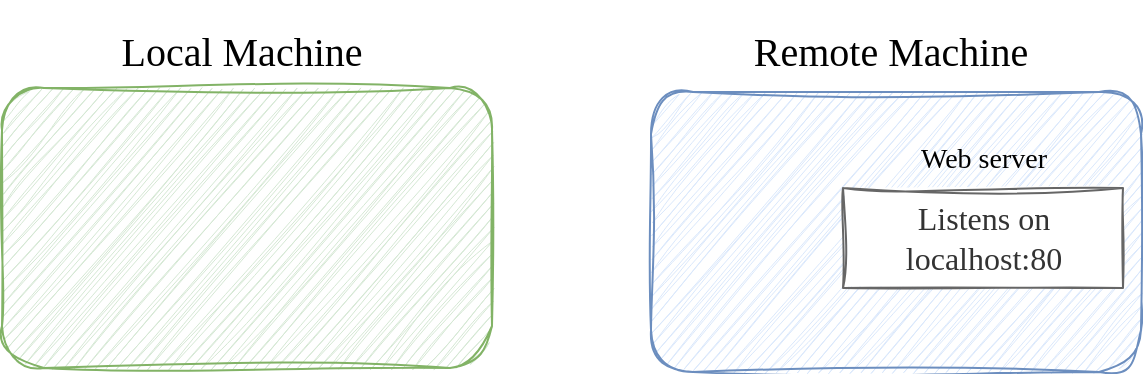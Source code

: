 <mxfile version="21.6.6" type="device" pages="7">
  <diagram name="ssh1" id="pY_CToO-SR6JPwyZ1sPb">
    <mxGraphModel dx="1434" dy="765" grid="1" gridSize="2" guides="1" tooltips="1" connect="1" arrows="1" fold="1" page="1" pageScale="1" pageWidth="827" pageHeight="1169" math="0" shadow="0">
      <root>
        <mxCell id="0" />
        <mxCell id="1" parent="0" />
        <mxCell id="asClexOO1nZffpAChRFA-56" value="" style="rounded=1;whiteSpace=wrap;html=1;sketch=1;curveFitting=1;jiggle=2;fillColor=#d5e8d4;strokeColor=#82b366;" parent="1" vertex="1">
          <mxGeometry x="130" y="66" width="245" height="140" as="geometry" />
        </mxCell>
        <mxCell id="asClexOO1nZffpAChRFA-91" value="&lt;font style=&quot;font-size: 20px;&quot;&gt;Local Machine&lt;br&gt;&lt;/font&gt;" style="text;html=1;strokeColor=none;fillColor=none;align=center;verticalAlign=middle;whiteSpace=wrap;rounded=0;sketch=1;curveFitting=1;jiggle=2;fontFamily=Comic Sans MS;" parent="1" vertex="1">
          <mxGeometry x="174.88" y="22" width="150.25" height="50" as="geometry" />
        </mxCell>
        <mxCell id="asClexOO1nZffpAChRFA-92" value="&lt;font style=&quot;font-size: 20px;&quot;&gt;Remote Machine&lt;br&gt;&lt;/font&gt;" style="text;html=1;strokeColor=none;fillColor=none;align=center;verticalAlign=middle;whiteSpace=wrap;rounded=0;sketch=1;curveFitting=1;jiggle=2;fontFamily=Comic Sans MS;" parent="1" vertex="1">
          <mxGeometry x="487" y="22" width="175" height="50" as="geometry" />
        </mxCell>
        <mxCell id="_K-SE17-j-JovLYEXsuh-4" value="" style="rounded=1;whiteSpace=wrap;html=1;sketch=1;curveFitting=1;jiggle=2;fillColor=#dae8fc;strokeColor=#6C8EBF;" parent="1" vertex="1">
          <mxGeometry x="454.5" y="68" width="245" height="140" as="geometry" />
        </mxCell>
        <mxCell id="_K-SE17-j-JovLYEXsuh-6" value="&lt;font style=&quot;font-size: 16px;&quot;&gt;Listens on localhost:80&lt;br style=&quot;font-size: 16px;&quot;&gt;&lt;/font&gt;" style="text;html=1;strokeColor=#666666;fillColor=#FFFFFF;align=center;verticalAlign=middle;whiteSpace=wrap;rounded=0;sketch=1;curveFitting=1;jiggle=2;fontFamily=Comic Sans MS;fontSize=16;fontColor=#333333;fillStyle=solid;" parent="1" vertex="1">
          <mxGeometry x="550.5" y="116" width="140" height="50" as="geometry" />
        </mxCell>
        <mxCell id="_K-SE17-j-JovLYEXsuh-7" value="Web server" style="text;html=1;strokeColor=none;fillColor=none;align=center;verticalAlign=middle;whiteSpace=wrap;rounded=0;fontSize=14;fontFamily=Comic Sans MS;" parent="1" vertex="1">
          <mxGeometry x="570.5" y="87" width="100" height="30" as="geometry" />
        </mxCell>
      </root>
    </mxGraphModel>
  </diagram>
  <diagram id="LUzupeLKaqAjC27YGlck" name="ssh2">
    <mxGraphModel dx="1434" dy="765" grid="1" gridSize="10" guides="1" tooltips="1" connect="1" arrows="1" fold="1" page="1" pageScale="1" pageWidth="827" pageHeight="1169" math="0" shadow="0">
      <root>
        <mxCell id="0" />
        <mxCell id="1" parent="0" />
        <mxCell id="Po5oZtEUibc6Wlbt7gT0-2" value="" style="rounded=1;whiteSpace=wrap;html=1;sketch=1;curveFitting=1;jiggle=2;fillColor=#d5e8d4;strokeColor=#82B366;" parent="1" vertex="1">
          <mxGeometry x="131" y="454" width="245" height="140" as="geometry" />
        </mxCell>
        <mxCell id="Po5oZtEUibc6Wlbt7gT0-3" value="" style="rounded=1;whiteSpace=wrap;html=1;sketch=1;curveFitting=1;jiggle=2;fillColor=#dae8fc;strokeColor=#6C8EBF;" parent="1" vertex="1">
          <mxGeometry x="453" y="454" width="245" height="140" as="geometry" />
        </mxCell>
        <mxCell id="Po5oZtEUibc6Wlbt7gT0-4" value="SSH&lt;br&gt;server" style="text;html=1;strokeColor=none;fillColor=none;align=center;verticalAlign=middle;whiteSpace=wrap;rounded=0;fontSize=14;fontFamily=Comic Sans MS;" parent="1" vertex="1">
          <mxGeometry x="464" y="511" width="100" height="30" as="geometry" />
        </mxCell>
        <mxCell id="Po5oZtEUibc6Wlbt7gT0-5" value="SSH&lt;br&gt;Tunnel" style="text;html=1;strokeColor=none;fillColor=none;align=center;verticalAlign=middle;whiteSpace=wrap;rounded=0;fontSize=16;fontFamily=Comic Sans MS;" parent="1" vertex="1">
          <mxGeometry x="366" y="471" width="100" height="30" as="geometry" />
        </mxCell>
        <mxCell id="Po5oZtEUibc6Wlbt7gT0-6" value="&lt;font style=&quot;font-size: 16px;&quot;&gt;Listens on localhost:8080&lt;br style=&quot;font-size: 16px;&quot;&gt;&lt;/font&gt;" style="text;html=1;align=center;verticalAlign=middle;whiteSpace=wrap;rounded=0;sketch=1;curveFitting=1;jiggle=2;fontFamily=Comic Sans MS;fontSize=16;fontStyle=1;fillColor=#FFFFFF;fontColor=#333333;strokeColor=#666666;fillStyle=solid;" parent="1" vertex="1">
          <mxGeometry x="142" y="501" width="140" height="50" as="geometry" />
        </mxCell>
        <mxCell id="Po5oZtEUibc6Wlbt7gT0-7" value="&lt;font style=&quot;font-size: 16px;&quot;&gt;Listens on localhost:80&lt;br style=&quot;font-size: 16px;&quot;&gt;&lt;/font&gt;" style="text;html=1;strokeColor=#666666;fillColor=#FFFFFF;align=center;verticalAlign=middle;whiteSpace=wrap;rounded=0;sketch=1;curveFitting=1;jiggle=2;fontFamily=Comic Sans MS;fontSize=16;fontColor=#333333;fillStyle=solid;" parent="1" vertex="1">
          <mxGeometry x="549" y="502" width="140" height="50" as="geometry" />
        </mxCell>
        <mxCell id="Po5oZtEUibc6Wlbt7gT0-8" value="Web server" style="text;html=1;strokeColor=none;fillColor=none;align=center;verticalAlign=middle;whiteSpace=wrap;rounded=0;fontSize=14;fontFamily=Comic Sans MS;" parent="1" vertex="1">
          <mxGeometry x="569" y="473" width="100" height="30" as="geometry" />
        </mxCell>
        <mxCell id="Po5oZtEUibc6Wlbt7gT0-9" value="SSH&lt;br&gt;client" style="text;html=1;strokeColor=none;fillColor=none;align=center;verticalAlign=middle;whiteSpace=wrap;rounded=0;fontSize=14;fontFamily=Comic Sans MS;horizontal=1;" parent="1" vertex="1">
          <mxGeometry x="272" y="511" width="100" height="30" as="geometry" />
        </mxCell>
        <mxCell id="Po5oZtEUibc6Wlbt7gT0-10" value="" style="shape=cylinder3;whiteSpace=wrap;html=1;boundedLbl=1;backgroundOutline=1;size=15;direction=south;sketch=1;curveFitting=1;jiggle=2;" parent="1" vertex="1">
          <mxGeometry x="352" y="507" width="120" height="40" as="geometry" />
        </mxCell>
        <mxCell id="Po5oZtEUibc6Wlbt7gT0-13" value="" style="endArrow=classic;html=1;rounded=0;entryX=0;entryY=0.5;entryDx=0;entryDy=0;fillColor=#ffcccc;strokeWidth=2;sketch=1;curveFitting=1;jiggle=2;strokeColor=#36393d;" parent="1" target="Po5oZtEUibc6Wlbt7gT0-7" edge="1">
          <mxGeometry width="50" height="50" relative="1" as="geometry">
            <mxPoint x="282" y="526" as="sourcePoint" />
            <mxPoint x="492" y="602" as="targetPoint" />
          </mxGeometry>
        </mxCell>
        <mxCell id="Po5oZtEUibc6Wlbt7gT0-18" value="&lt;font style=&quot;font-size: 20px;&quot;&gt;Local Machine&lt;br&gt;&lt;/font&gt;" style="text;html=1;strokeColor=none;fillColor=none;align=center;verticalAlign=middle;whiteSpace=wrap;rounded=0;sketch=1;curveFitting=1;jiggle=2;fontFamily=Comic Sans MS;" parent="1" vertex="1">
          <mxGeometry x="174.88" y="404" width="150.25" height="50" as="geometry" />
        </mxCell>
        <mxCell id="Po5oZtEUibc6Wlbt7gT0-19" value="&lt;font style=&quot;font-size: 20px;&quot;&gt;Remote Machine&lt;br&gt;&lt;/font&gt;" style="text;html=1;strokeColor=none;fillColor=none;align=center;verticalAlign=middle;whiteSpace=wrap;rounded=0;sketch=1;curveFitting=1;jiggle=2;fontFamily=Comic Sans MS;" parent="1" vertex="1">
          <mxGeometry x="487" y="404" width="175" height="50" as="geometry" />
        </mxCell>
      </root>
    </mxGraphModel>
  </diagram>
  <diagram name="ssh3" id="ljY_VJSrBDDQsgIdEzvt">
    <mxGraphModel dx="1434" dy="765" grid="1" gridSize="10" guides="1" tooltips="1" connect="1" arrows="1" fold="1" page="1" pageScale="1" pageWidth="827" pageHeight="1169" math="0" shadow="0">
      <root>
        <mxCell id="ABR9tYsMhkLeZAX0j_8G-0" />
        <mxCell id="ABR9tYsMhkLeZAX0j_8G-1" parent="ABR9tYsMhkLeZAX0j_8G-0" />
        <mxCell id="2NX9Ek6P2dl9MizbJ3bU-4" value="" style="edgeStyle=orthogonalEdgeStyle;rounded=0;orthogonalLoop=1;jettySize=auto;html=1;" parent="ABR9tYsMhkLeZAX0j_8G-1" source="ABR9tYsMhkLeZAX0j_8G-2" target="ABR9tYsMhkLeZAX0j_8G-4" edge="1">
          <mxGeometry relative="1" as="geometry" />
        </mxCell>
        <mxCell id="ABR9tYsMhkLeZAX0j_8G-2" value="" style="rounded=1;whiteSpace=wrap;html=1;sketch=1;curveFitting=1;jiggle=2;fillColor=#d5e8d4;strokeColor=#82B366;" parent="ABR9tYsMhkLeZAX0j_8G-1" vertex="1">
          <mxGeometry x="131" y="454" width="245" height="140" as="geometry" />
        </mxCell>
        <mxCell id="ABR9tYsMhkLeZAX0j_8G-3" value="" style="rounded=1;whiteSpace=wrap;html=1;sketch=1;curveFitting=1;jiggle=2;fillColor=#dae8fc;strokeColor=#6C8EBF;" parent="ABR9tYsMhkLeZAX0j_8G-1" vertex="1">
          <mxGeometry x="453" y="454" width="245" height="140" as="geometry" />
        </mxCell>
        <mxCell id="ABR9tYsMhkLeZAX0j_8G-4" value="SSH&lt;br&gt;server" style="text;html=1;strokeColor=none;fillColor=none;align=center;verticalAlign=middle;whiteSpace=wrap;rounded=0;fontSize=14;fontFamily=Comic Sans MS;" parent="ABR9tYsMhkLeZAX0j_8G-1" vertex="1">
          <mxGeometry x="464" y="511" width="100" height="30" as="geometry" />
        </mxCell>
        <mxCell id="ABR9tYsMhkLeZAX0j_8G-5" value="SSH&lt;br&gt;Tunnel" style="text;html=1;strokeColor=none;fillColor=none;align=center;verticalAlign=middle;whiteSpace=wrap;rounded=0;fontSize=16;fontFamily=Comic Sans MS;" parent="ABR9tYsMhkLeZAX0j_8G-1" vertex="1">
          <mxGeometry x="366" y="471" width="100" height="30" as="geometry" />
        </mxCell>
        <mxCell id="ABR9tYsMhkLeZAX0j_8G-6" value="&lt;font style=&quot;font-size: 16px;&quot;&gt;Listens on 192.168.11.2:8080&lt;br style=&quot;font-size: 16px;&quot;&gt;&lt;/font&gt;" style="text;html=1;align=center;verticalAlign=middle;whiteSpace=wrap;rounded=0;sketch=1;curveFitting=1;jiggle=2;fontFamily=Comic Sans MS;fontSize=16;fontStyle=1;fillColor=#FFFFFF;fontColor=#333333;strokeColor=#666666;fillStyle=solid;" parent="ABR9tYsMhkLeZAX0j_8G-1" vertex="1">
          <mxGeometry x="142" y="501" width="158" height="50" as="geometry" />
        </mxCell>
        <mxCell id="ABR9tYsMhkLeZAX0j_8G-7" value="&lt;font style=&quot;font-size: 16px;&quot;&gt;Listens on localhost:80&lt;br style=&quot;font-size: 16px;&quot;&gt;&lt;/font&gt;" style="text;html=1;strokeColor=#666666;fillColor=#FFFFFF;align=center;verticalAlign=middle;whiteSpace=wrap;rounded=0;sketch=1;curveFitting=1;jiggle=2;fontFamily=Comic Sans MS;fontSize=16;fontColor=#333333;fillStyle=solid;" parent="ABR9tYsMhkLeZAX0j_8G-1" vertex="1">
          <mxGeometry x="549" y="502" width="140" height="50" as="geometry" />
        </mxCell>
        <mxCell id="ABR9tYsMhkLeZAX0j_8G-8" value="Web server" style="text;html=1;strokeColor=none;fillColor=none;align=center;verticalAlign=middle;whiteSpace=wrap;rounded=0;fontSize=14;fontFamily=Comic Sans MS;" parent="ABR9tYsMhkLeZAX0j_8G-1" vertex="1">
          <mxGeometry x="569" y="473" width="100" height="30" as="geometry" />
        </mxCell>
        <mxCell id="ABR9tYsMhkLeZAX0j_8G-9" value="SSH&lt;br&gt;client" style="text;html=1;strokeColor=none;fillColor=none;align=center;verticalAlign=middle;whiteSpace=wrap;rounded=0;fontSize=14;fontFamily=Comic Sans MS;horizontal=1;" parent="ABR9tYsMhkLeZAX0j_8G-1" vertex="1">
          <mxGeometry x="272" y="511" width="100" height="30" as="geometry" />
        </mxCell>
        <mxCell id="ABR9tYsMhkLeZAX0j_8G-10" value="" style="shape=cylinder3;whiteSpace=wrap;html=1;boundedLbl=1;backgroundOutline=1;size=15;direction=south;sketch=1;curveFitting=1;jiggle=2;" parent="ABR9tYsMhkLeZAX0j_8G-1" vertex="1">
          <mxGeometry x="352" y="507" width="120" height="40" as="geometry" />
        </mxCell>
        <mxCell id="ABR9tYsMhkLeZAX0j_8G-11" value="" style="endArrow=classic;html=1;rounded=0;entryX=0;entryY=0.5;entryDx=0;entryDy=0;fillColor=#ffcccc;strokeWidth=2;sketch=1;curveFitting=1;jiggle=2;strokeColor=#36393d;" parent="ABR9tYsMhkLeZAX0j_8G-1" target="ABR9tYsMhkLeZAX0j_8G-7" edge="1">
          <mxGeometry width="50" height="50" relative="1" as="geometry">
            <mxPoint x="300" y="527" as="sourcePoint" />
            <mxPoint x="492" y="602" as="targetPoint" />
          </mxGeometry>
        </mxCell>
        <mxCell id="ABR9tYsMhkLeZAX0j_8G-12" value="&lt;font style=&quot;font-size: 20px;&quot;&gt;Local Machine&lt;br&gt;&lt;/font&gt;" style="text;html=1;strokeColor=none;fillColor=none;align=center;verticalAlign=middle;whiteSpace=wrap;rounded=0;sketch=1;curveFitting=1;jiggle=2;fontFamily=Comic Sans MS;" parent="ABR9tYsMhkLeZAX0j_8G-1" vertex="1">
          <mxGeometry x="174.88" y="404" width="150.25" height="50" as="geometry" />
        </mxCell>
        <mxCell id="ABR9tYsMhkLeZAX0j_8G-13" value="&lt;font style=&quot;font-size: 20px;&quot;&gt;Remote Machine&lt;br&gt;&lt;/font&gt;" style="text;html=1;strokeColor=none;fillColor=none;align=center;verticalAlign=middle;whiteSpace=wrap;rounded=0;sketch=1;curveFitting=1;jiggle=2;fontFamily=Comic Sans MS;" parent="ABR9tYsMhkLeZAX0j_8G-1" vertex="1">
          <mxGeometry x="487" y="404" width="175" height="50" as="geometry" />
        </mxCell>
        <mxCell id="2NX9Ek6P2dl9MizbJ3bU-7" value="" style="edgeStyle=orthogonalEdgeStyle;rounded=0;orthogonalLoop=1;jettySize=auto;html=1;horizontal=1;endArrow=none;endFill=0;sketch=1;curveFitting=1;jiggle=2;" parent="ABR9tYsMhkLeZAX0j_8G-1" source="2NX9Ek6P2dl9MizbJ3bU-0" target="ABR9tYsMhkLeZAX0j_8G-6" edge="1">
          <mxGeometry relative="1" as="geometry" />
        </mxCell>
        <mxCell id="2NX9Ek6P2dl9MizbJ3bU-0" value="eth0" style="rounded=0;whiteSpace=wrap;html=1;fontSize=14;sketch=1;curveFitting=1;jiggle=2;fontFamily=Comic Sans MS;" parent="ABR9tYsMhkLeZAX0j_8G-1" vertex="1">
          <mxGeometry x="201" y="580" width="40" height="20" as="geometry" />
        </mxCell>
        <mxCell id="2NX9Ek6P2dl9MizbJ3bU-3" value="192.168.11.2" style="text;html=1;strokeColor=none;fillColor=none;align=center;verticalAlign=middle;whiteSpace=wrap;rounded=0;fontSize=14;fontFamily=Comic Sans MS;" parent="ABR9tYsMhkLeZAX0j_8G-1" vertex="1">
          <mxGeometry x="166" y="608" width="110" height="30" as="geometry" />
        </mxCell>
      </root>
    </mxGraphModel>
  </diagram>
  <diagram name="ssh4" id="hZtbu-YDimoZujYCBcax">
    <mxGraphModel dx="1434" dy="765" grid="1" gridSize="10" guides="1" tooltips="1" connect="1" arrows="1" fold="1" page="1" pageScale="1" pageWidth="827" pageHeight="1169" math="0" shadow="0">
      <root>
        <mxCell id="J9wEFAVghuNR-IkGffK6-0" />
        <mxCell id="J9wEFAVghuNR-IkGffK6-1" parent="J9wEFAVghuNR-IkGffK6-0" />
        <mxCell id="AE_6jFESLDtfl53XbF7b-0" value="" style="rounded=1;whiteSpace=wrap;html=1;sketch=1;curveFitting=1;jiggle=2;fillColor=#d5e8d4;strokeColor=#82b366;" vertex="1" parent="J9wEFAVghuNR-IkGffK6-1">
          <mxGeometry x="130" y="66" width="245" height="140" as="geometry" />
        </mxCell>
        <mxCell id="AE_6jFESLDtfl53XbF7b-1" value="&lt;font style=&quot;font-size: 20px;&quot;&gt;Local Machine&lt;br&gt;&lt;/font&gt;" style="text;html=1;strokeColor=none;fillColor=none;align=center;verticalAlign=middle;whiteSpace=wrap;rounded=0;sketch=1;curveFitting=1;jiggle=2;fontFamily=Comic Sans MS;" vertex="1" parent="J9wEFAVghuNR-IkGffK6-1">
          <mxGeometry x="174.88" y="22" width="150.25" height="50" as="geometry" />
        </mxCell>
        <mxCell id="AE_6jFESLDtfl53XbF7b-2" value="&lt;font style=&quot;font-size: 20px;&quot;&gt;Remote Machine&lt;br&gt;&lt;/font&gt;" style="text;html=1;strokeColor=none;fillColor=none;align=center;verticalAlign=middle;whiteSpace=wrap;rounded=0;sketch=1;curveFitting=1;jiggle=2;fontFamily=Comic Sans MS;" vertex="1" parent="J9wEFAVghuNR-IkGffK6-1">
          <mxGeometry x="487" y="22" width="175" height="50" as="geometry" />
        </mxCell>
        <mxCell id="AE_6jFESLDtfl53XbF7b-3" value="" style="rounded=1;whiteSpace=wrap;html=1;sketch=1;curveFitting=1;jiggle=2;fillColor=#dae8fc;strokeColor=#6C8EBF;" vertex="1" parent="J9wEFAVghuNR-IkGffK6-1">
          <mxGeometry x="454.5" y="68" width="245" height="140" as="geometry" />
        </mxCell>
        <mxCell id="AE_6jFESLDtfl53XbF7b-4" value="&lt;font style=&quot;font-size: 16px;&quot;&gt;Listens on localhost:80&lt;br style=&quot;font-size: 16px;&quot;&gt;&lt;/font&gt;" style="text;html=1;strokeColor=#666666;fillColor=#FFFFFF;align=center;verticalAlign=middle;whiteSpace=wrap;rounded=0;sketch=1;curveFitting=1;jiggle=2;fontFamily=Comic Sans MS;fontSize=16;fontColor=#333333;fillStyle=solid;" vertex="1" parent="J9wEFAVghuNR-IkGffK6-1">
          <mxGeometry x="142" y="116" width="140" height="50" as="geometry" />
        </mxCell>
        <mxCell id="AE_6jFESLDtfl53XbF7b-5" value="Web server" style="text;html=1;strokeColor=none;fillColor=none;align=center;verticalAlign=middle;whiteSpace=wrap;rounded=0;fontSize=14;fontFamily=Comic Sans MS;" vertex="1" parent="J9wEFAVghuNR-IkGffK6-1">
          <mxGeometry x="162" y="87" width="100" height="30" as="geometry" />
        </mxCell>
      </root>
    </mxGraphModel>
  </diagram>
  <diagram name="ssh5" id="g9WYndDW59kHe07SFUjj">
    <mxGraphModel dx="1434" dy="765" grid="1" gridSize="10" guides="1" tooltips="1" connect="1" arrows="1" fold="1" page="1" pageScale="1" pageWidth="827" pageHeight="1169" math="0" shadow="0">
      <root>
        <mxCell id="ItAtWLKatK7zw1xYRVSm-0" />
        <mxCell id="ItAtWLKatK7zw1xYRVSm-1" parent="ItAtWLKatK7zw1xYRVSm-0" />
        <mxCell id="ItAtWLKatK7zw1xYRVSm-8" value="" style="rounded=1;whiteSpace=wrap;html=1;sketch=1;curveFitting=1;jiggle=2;fillColor=#d5e8d4;strokeColor=#82B366;" vertex="1" parent="ItAtWLKatK7zw1xYRVSm-1">
          <mxGeometry x="131" y="454" width="245" height="140" as="geometry" />
        </mxCell>
        <mxCell id="ItAtWLKatK7zw1xYRVSm-9" value="" style="rounded=1;whiteSpace=wrap;html=1;sketch=1;curveFitting=1;jiggle=2;fillColor=#dae8fc;strokeColor=#6C8EBF;" vertex="1" parent="ItAtWLKatK7zw1xYRVSm-1">
          <mxGeometry x="453" y="454" width="245" height="140" as="geometry" />
        </mxCell>
        <mxCell id="ItAtWLKatK7zw1xYRVSm-10" value="SSH&lt;br&gt;server" style="text;html=1;strokeColor=none;fillColor=none;align=center;verticalAlign=middle;whiteSpace=wrap;rounded=0;fontSize=14;fontFamily=Comic Sans MS;" vertex="1" parent="ItAtWLKatK7zw1xYRVSm-1">
          <mxGeometry x="464" y="511" width="100" height="30" as="geometry" />
        </mxCell>
        <mxCell id="ItAtWLKatK7zw1xYRVSm-11" value="SSH&lt;br&gt;Tunnel" style="text;html=1;strokeColor=none;fillColor=none;align=center;verticalAlign=middle;whiteSpace=wrap;rounded=0;fontSize=16;fontFamily=Comic Sans MS;" vertex="1" parent="ItAtWLKatK7zw1xYRVSm-1">
          <mxGeometry x="366" y="471" width="100" height="30" as="geometry" />
        </mxCell>
        <mxCell id="ItAtWLKatK7zw1xYRVSm-12" value="&lt;font style=&quot;font-size: 16px;&quot;&gt;Listens on localhost:80&lt;br style=&quot;font-size: 16px;&quot;&gt;&lt;/font&gt;" style="text;html=1;align=center;verticalAlign=middle;whiteSpace=wrap;rounded=0;sketch=1;curveFitting=1;jiggle=2;fontFamily=Comic Sans MS;fontSize=16;fontStyle=0;fillColor=#FFFFFF;fontColor=#333333;strokeColor=#666666;fillStyle=solid;" vertex="1" parent="ItAtWLKatK7zw1xYRVSm-1">
          <mxGeometry x="142" y="501" width="140" height="50" as="geometry" />
        </mxCell>
        <mxCell id="ItAtWLKatK7zw1xYRVSm-13" value="&lt;font style=&quot;font-size: 16px;&quot;&gt;Listens on localhost:8080&lt;br style=&quot;font-size: 16px;&quot;&gt;&lt;/font&gt;" style="text;html=1;strokeColor=#666666;fillColor=#FFFFFF;align=center;verticalAlign=middle;whiteSpace=wrap;rounded=0;sketch=1;curveFitting=1;jiggle=2;fontFamily=Comic Sans MS;fontSize=16;fontColor=#333333;fillStyle=solid;fontStyle=1" vertex="1" parent="ItAtWLKatK7zw1xYRVSm-1">
          <mxGeometry x="549" y="502" width="140" height="50" as="geometry" />
        </mxCell>
        <mxCell id="ItAtWLKatK7zw1xYRVSm-14" value="SSH&lt;br&gt;client" style="text;html=1;strokeColor=none;fillColor=none;align=center;verticalAlign=middle;whiteSpace=wrap;rounded=0;fontSize=14;fontFamily=Comic Sans MS;horizontal=1;" vertex="1" parent="ItAtWLKatK7zw1xYRVSm-1">
          <mxGeometry x="272" y="511" width="100" height="30" as="geometry" />
        </mxCell>
        <mxCell id="ItAtWLKatK7zw1xYRVSm-15" value="" style="shape=cylinder3;whiteSpace=wrap;html=1;boundedLbl=1;backgroundOutline=1;size=15;direction=south;sketch=1;curveFitting=1;jiggle=2;" vertex="1" parent="ItAtWLKatK7zw1xYRVSm-1">
          <mxGeometry x="352" y="507" width="120" height="40" as="geometry" />
        </mxCell>
        <mxCell id="ItAtWLKatK7zw1xYRVSm-16" value="" style="endArrow=none;html=1;rounded=0;entryX=0;entryY=0.5;entryDx=0;entryDy=0;fillColor=#ffcccc;strokeWidth=2;sketch=1;curveFitting=1;jiggle=2;strokeColor=#36393d;endFill=0;startArrow=classic;startFill=1;" edge="1" parent="ItAtWLKatK7zw1xYRVSm-1" target="ItAtWLKatK7zw1xYRVSm-13">
          <mxGeometry width="50" height="50" relative="1" as="geometry">
            <mxPoint x="282" y="526" as="sourcePoint" />
            <mxPoint x="492" y="602" as="targetPoint" />
          </mxGeometry>
        </mxCell>
        <mxCell id="ItAtWLKatK7zw1xYRVSm-17" value="&lt;font style=&quot;font-size: 20px;&quot;&gt;Local Machine&lt;br&gt;&lt;/font&gt;" style="text;html=1;strokeColor=none;fillColor=none;align=center;verticalAlign=middle;whiteSpace=wrap;rounded=0;sketch=1;curveFitting=1;jiggle=2;fontFamily=Comic Sans MS;" vertex="1" parent="ItAtWLKatK7zw1xYRVSm-1">
          <mxGeometry x="174.88" y="404" width="150.25" height="50" as="geometry" />
        </mxCell>
        <mxCell id="ItAtWLKatK7zw1xYRVSm-18" value="&lt;font style=&quot;font-size: 20px;&quot;&gt;Remote Machine&lt;br&gt;&lt;/font&gt;" style="text;html=1;strokeColor=none;fillColor=none;align=center;verticalAlign=middle;whiteSpace=wrap;rounded=0;sketch=1;curveFitting=1;jiggle=2;fontFamily=Comic Sans MS;" vertex="1" parent="ItAtWLKatK7zw1xYRVSm-1">
          <mxGeometry x="487" y="404" width="175" height="50" as="geometry" />
        </mxCell>
        <mxCell id="ItAtWLKatK7zw1xYRVSm-19" value="Web server" style="text;html=1;strokeColor=none;fillColor=none;align=center;verticalAlign=middle;whiteSpace=wrap;rounded=0;fontSize=14;fontFamily=Comic Sans MS;" vertex="1" parent="ItAtWLKatK7zw1xYRVSm-1">
          <mxGeometry x="160" y="473" width="100" height="30" as="geometry" />
        </mxCell>
      </root>
    </mxGraphModel>
  </diagram>
  <diagram name="ssh6" id="xLTCZRlVQftvV4ioHQPV">
    <mxGraphModel dx="1434" dy="765" grid="1" gridSize="10" guides="1" tooltips="1" connect="1" arrows="1" fold="1" page="1" pageScale="1" pageWidth="827" pageHeight="1169" math="0" shadow="0">
      <root>
        <mxCell id="_NMSt05cyyAbJgXG5ySS-0" />
        <mxCell id="_NMSt05cyyAbJgXG5ySS-1" parent="_NMSt05cyyAbJgXG5ySS-0" />
        <mxCell id="_NMSt05cyyAbJgXG5ySS-2" value="" style="rounded=1;whiteSpace=wrap;html=1;sketch=1;curveFitting=1;jiggle=2;fillColor=#d5e8d4;strokeColor=#82B366;" vertex="1" parent="_NMSt05cyyAbJgXG5ySS-1">
          <mxGeometry x="131" y="454" width="245" height="140" as="geometry" />
        </mxCell>
        <mxCell id="_NMSt05cyyAbJgXG5ySS-3" value="" style="rounded=1;whiteSpace=wrap;html=1;sketch=1;curveFitting=1;jiggle=2;fillColor=#dae8fc;strokeColor=#6C8EBF;" vertex="1" parent="_NMSt05cyyAbJgXG5ySS-1">
          <mxGeometry x="453" y="454" width="245" height="140" as="geometry" />
        </mxCell>
        <mxCell id="_NMSt05cyyAbJgXG5ySS-4" value="SSH&lt;br&gt;server" style="text;html=1;strokeColor=none;fillColor=none;align=center;verticalAlign=middle;whiteSpace=wrap;rounded=0;fontSize=14;fontFamily=Comic Sans MS;" vertex="1" parent="_NMSt05cyyAbJgXG5ySS-1">
          <mxGeometry x="455" y="511" width="100" height="30" as="geometry" />
        </mxCell>
        <mxCell id="_NMSt05cyyAbJgXG5ySS-5" value="SSH&lt;br&gt;Tunnel" style="text;html=1;strokeColor=none;fillColor=none;align=center;verticalAlign=middle;whiteSpace=wrap;rounded=0;fontSize=16;fontFamily=Comic Sans MS;" vertex="1" parent="_NMSt05cyyAbJgXG5ySS-1">
          <mxGeometry x="366" y="471" width="100" height="30" as="geometry" />
        </mxCell>
        <mxCell id="_NMSt05cyyAbJgXG5ySS-6" value="&lt;font style=&quot;font-size: 16px;&quot;&gt;Listens on localhost:80&lt;br style=&quot;font-size: 16px;&quot;&gt;&lt;/font&gt;" style="text;html=1;align=center;verticalAlign=middle;whiteSpace=wrap;rounded=0;sketch=1;curveFitting=1;jiggle=2;fontFamily=Comic Sans MS;fontSize=16;fontStyle=0;fillColor=#FFFFFF;fontColor=#333333;strokeColor=#666666;fillStyle=solid;" vertex="1" parent="_NMSt05cyyAbJgXG5ySS-1">
          <mxGeometry x="142" y="501" width="140" height="50" as="geometry" />
        </mxCell>
        <mxCell id="_NMSt05cyyAbJgXG5ySS-7" value="&lt;font style=&quot;font-size: 16px;&quot;&gt;Listens on $REMOTE_IP:8080&lt;br style=&quot;font-size: 16px;&quot;&gt;&lt;/font&gt;" style="text;html=1;strokeColor=#666666;fillColor=#FFFFFF;align=center;verticalAlign=middle;whiteSpace=wrap;rounded=0;sketch=1;curveFitting=1;jiggle=2;fontFamily=Comic Sans MS;fontSize=16;fontColor=#333333;fillStyle=solid;fontStyle=1" vertex="1" parent="_NMSt05cyyAbJgXG5ySS-1">
          <mxGeometry x="530" y="502" width="159" height="50" as="geometry" />
        </mxCell>
        <mxCell id="_NMSt05cyyAbJgXG5ySS-8" value="SSH&lt;br&gt;client" style="text;html=1;strokeColor=none;fillColor=none;align=center;verticalAlign=middle;whiteSpace=wrap;rounded=0;fontSize=14;fontFamily=Comic Sans MS;horizontal=1;" vertex="1" parent="_NMSt05cyyAbJgXG5ySS-1">
          <mxGeometry x="272" y="511" width="100" height="30" as="geometry" />
        </mxCell>
        <mxCell id="_NMSt05cyyAbJgXG5ySS-9" value="" style="shape=cylinder3;whiteSpace=wrap;html=1;boundedLbl=1;backgroundOutline=1;size=15;direction=south;sketch=1;curveFitting=1;jiggle=2;" vertex="1" parent="_NMSt05cyyAbJgXG5ySS-1">
          <mxGeometry x="352" y="507" width="120" height="40" as="geometry" />
        </mxCell>
        <mxCell id="_NMSt05cyyAbJgXG5ySS-10" value="" style="endArrow=none;html=1;rounded=0;entryX=0;entryY=0.5;entryDx=0;entryDy=0;fillColor=#ffcccc;strokeWidth=2;sketch=1;curveFitting=1;jiggle=2;strokeColor=#36393d;endFill=0;startArrow=classic;startFill=1;" edge="1" parent="_NMSt05cyyAbJgXG5ySS-1" target="_NMSt05cyyAbJgXG5ySS-7">
          <mxGeometry width="50" height="50" relative="1" as="geometry">
            <mxPoint x="282" y="526" as="sourcePoint" />
            <mxPoint x="492" y="602" as="targetPoint" />
          </mxGeometry>
        </mxCell>
        <mxCell id="_NMSt05cyyAbJgXG5ySS-11" value="&lt;font style=&quot;font-size: 20px;&quot;&gt;Local Machine&lt;br&gt;&lt;/font&gt;" style="text;html=1;strokeColor=none;fillColor=none;align=center;verticalAlign=middle;whiteSpace=wrap;rounded=0;sketch=1;curveFitting=1;jiggle=2;fontFamily=Comic Sans MS;" vertex="1" parent="_NMSt05cyyAbJgXG5ySS-1">
          <mxGeometry x="174.88" y="404" width="150.25" height="50" as="geometry" />
        </mxCell>
        <mxCell id="_NMSt05cyyAbJgXG5ySS-12" value="&lt;font style=&quot;font-size: 20px;&quot;&gt;Remote Machine&lt;br&gt;&lt;/font&gt;" style="text;html=1;strokeColor=none;fillColor=none;align=center;verticalAlign=middle;whiteSpace=wrap;rounded=0;sketch=1;curveFitting=1;jiggle=2;fontFamily=Comic Sans MS;" vertex="1" parent="_NMSt05cyyAbJgXG5ySS-1">
          <mxGeometry x="487" y="404" width="175" height="50" as="geometry" />
        </mxCell>
        <mxCell id="_NMSt05cyyAbJgXG5ySS-13" value="Web server" style="text;html=1;strokeColor=none;fillColor=none;align=center;verticalAlign=middle;whiteSpace=wrap;rounded=0;fontSize=14;fontFamily=Comic Sans MS;" vertex="1" parent="_NMSt05cyyAbJgXG5ySS-1">
          <mxGeometry x="160" y="473" width="100" height="30" as="geometry" />
        </mxCell>
        <mxCell id="BQ2TOjp2kbB5coI4ggSK-0" value="" style="edgeStyle=orthogonalEdgeStyle;rounded=0;orthogonalLoop=1;jettySize=auto;html=1;horizontal=1;endArrow=none;endFill=0;sketch=1;curveFitting=1;jiggle=2;" edge="1" parent="_NMSt05cyyAbJgXG5ySS-1" source="BQ2TOjp2kbB5coI4ggSK-1">
          <mxGeometry relative="1" as="geometry">
            <mxPoint x="605" y="551" as="targetPoint" />
          </mxGeometry>
        </mxCell>
        <mxCell id="BQ2TOjp2kbB5coI4ggSK-1" value="eth0" style="rounded=0;whiteSpace=wrap;html=1;fontSize=14;sketch=1;curveFitting=1;jiggle=2;fontFamily=Comic Sans MS;" vertex="1" parent="_NMSt05cyyAbJgXG5ySS-1">
          <mxGeometry x="585" y="580" width="40" height="20" as="geometry" />
        </mxCell>
        <mxCell id="BQ2TOjp2kbB5coI4ggSK-2" value="$REMOTE_IP" style="text;html=1;strokeColor=none;fillColor=none;align=center;verticalAlign=middle;whiteSpace=wrap;rounded=0;fontSize=14;fontFamily=Comic Sans MS;" vertex="1" parent="_NMSt05cyyAbJgXG5ySS-1">
          <mxGeometry x="550" y="608" width="110" height="30" as="geometry" />
        </mxCell>
      </root>
    </mxGraphModel>
  </diagram>
  <diagram name="memo1" id="U5Z3esN9aQVbdr4MZC5M">
    <mxGraphModel dx="1434" dy="765" grid="1" gridSize="2" guides="1" tooltips="1" connect="1" arrows="1" fold="1" page="1" pageScale="1" pageWidth="827" pageHeight="1169" math="0" shadow="0">
      <root>
        <mxCell id="93ZsVdNtkQNWJG5E1S8y-0" />
        <mxCell id="93ZsVdNtkQNWJG5E1S8y-1" parent="93ZsVdNtkQNWJG5E1S8y-0" />
        <mxCell id="93ZsVdNtkQNWJG5E1S8y-2" value="" style="html=1;shadow=0;dashed=0;align=center;verticalAlign=middle;shape=mxgraph.arrows2.arrow;dy=0.6;dx=40;direction=south;notch=0;sketch=1;curveFitting=1;jiggle=2;" parent="93ZsVdNtkQNWJG5E1S8y-1" vertex="1">
          <mxGeometry x="372.5" y="254" width="82" height="142" as="geometry" />
        </mxCell>
        <mxCell id="93ZsVdNtkQNWJG5E1S8y-3" value="" style="rounded=1;whiteSpace=wrap;html=1;sketch=1;curveFitting=1;jiggle=2;fillColor=#d5e8d4;strokeColor=#82B366;" parent="93ZsVdNtkQNWJG5E1S8y-1" vertex="1">
          <mxGeometry x="131" y="454" width="245" height="140" as="geometry" />
        </mxCell>
        <mxCell id="93ZsVdNtkQNWJG5E1S8y-4" value="" style="rounded=1;whiteSpace=wrap;html=1;sketch=1;curveFitting=1;jiggle=2;fillColor=#dae8fc;strokeColor=#6C8EBF;" parent="93ZsVdNtkQNWJG5E1S8y-1" vertex="1">
          <mxGeometry x="453" y="454" width="245" height="140" as="geometry" />
        </mxCell>
        <mxCell id="93ZsVdNtkQNWJG5E1S8y-5" value="SSH&lt;br&gt;server" style="text;html=1;strokeColor=none;fillColor=none;align=center;verticalAlign=middle;whiteSpace=wrap;rounded=0;fontSize=14;fontFamily=Comic Sans MS;" parent="93ZsVdNtkQNWJG5E1S8y-1" vertex="1">
          <mxGeometry x="464" y="511" width="100" height="30" as="geometry" />
        </mxCell>
        <mxCell id="93ZsVdNtkQNWJG5E1S8y-6" value="SSH&lt;br&gt;Tunnel" style="text;html=1;strokeColor=none;fillColor=none;align=center;verticalAlign=middle;whiteSpace=wrap;rounded=0;fontSize=16;fontFamily=Comic Sans MS;" parent="93ZsVdNtkQNWJG5E1S8y-1" vertex="1">
          <mxGeometry x="366" y="471" width="100" height="30" as="geometry" />
        </mxCell>
        <mxCell id="93ZsVdNtkQNWJG5E1S8y-7" value="&lt;font style=&quot;font-size: 16px;&quot;&gt;Listens on localhost:8080&lt;br style=&quot;font-size: 16px;&quot;&gt;&lt;/font&gt;" style="text;html=1;align=center;verticalAlign=middle;whiteSpace=wrap;rounded=0;sketch=1;curveFitting=1;jiggle=2;fontFamily=Comic Sans MS;fontSize=16;fontStyle=1;fillColor=#FFFFFF;fontColor=#333333;strokeColor=#666666;fillStyle=solid;" parent="93ZsVdNtkQNWJG5E1S8y-1" vertex="1">
          <mxGeometry x="142" y="501" width="140" height="50" as="geometry" />
        </mxCell>
        <mxCell id="93ZsVdNtkQNWJG5E1S8y-8" value="&lt;font style=&quot;font-size: 16px;&quot;&gt;Listens on localhost:80&lt;br style=&quot;font-size: 16px;&quot;&gt;&lt;/font&gt;" style="text;html=1;strokeColor=#666666;fillColor=#FFFFFF;align=center;verticalAlign=middle;whiteSpace=wrap;rounded=0;sketch=1;curveFitting=1;jiggle=2;fontFamily=Comic Sans MS;fontSize=16;fontColor=#333333;fillStyle=solid;" parent="93ZsVdNtkQNWJG5E1S8y-1" vertex="1">
          <mxGeometry x="549" y="502" width="140" height="50" as="geometry" />
        </mxCell>
        <mxCell id="93ZsVdNtkQNWJG5E1S8y-9" value="Web server" style="text;html=1;strokeColor=none;fillColor=none;align=center;verticalAlign=middle;whiteSpace=wrap;rounded=0;fontSize=14;fontFamily=Comic Sans MS;" parent="93ZsVdNtkQNWJG5E1S8y-1" vertex="1">
          <mxGeometry x="569" y="473" width="100" height="30" as="geometry" />
        </mxCell>
        <mxCell id="93ZsVdNtkQNWJG5E1S8y-10" value="SSH&lt;br&gt;client" style="text;html=1;strokeColor=none;fillColor=none;align=center;verticalAlign=middle;whiteSpace=wrap;rounded=0;fontSize=14;fontFamily=Comic Sans MS;horizontal=1;" parent="93ZsVdNtkQNWJG5E1S8y-1" vertex="1">
          <mxGeometry x="272" y="511" width="100" height="30" as="geometry" />
        </mxCell>
        <mxCell id="93ZsVdNtkQNWJG5E1S8y-11" value="" style="shape=cylinder3;whiteSpace=wrap;html=1;boundedLbl=1;backgroundOutline=1;size=15;direction=south;sketch=1;curveFitting=1;jiggle=2;" parent="93ZsVdNtkQNWJG5E1S8y-1" vertex="1">
          <mxGeometry x="352" y="507" width="120" height="40" as="geometry" />
        </mxCell>
        <mxCell id="93ZsVdNtkQNWJG5E1S8y-12" value="ssh -L &lt;font color=&quot;#82b366&quot;&gt;localhost:8080&lt;/font&gt;:&lt;font color=&quot;#6c8ebf&quot;&gt;localhost:80&lt;/font&gt; root@$SERVER_IP" style="text;html=1;align=center;verticalAlign=middle;whiteSpace=wrap;rounded=0;fontSize=20;fontFamily=Comic Sans MS;strokeColor=default;fillColor=default;" parent="93ZsVdNtkQNWJG5E1S8y-1" vertex="1">
          <mxGeometry x="147" y="286" width="528" height="40" as="geometry" />
        </mxCell>
        <mxCell id="93ZsVdNtkQNWJG5E1S8y-13" value="" style="rounded=1;whiteSpace=wrap;html=1;sketch=1;curveFitting=1;jiggle=2;fillColor=#d5e8d4;strokeColor=#82b366;" parent="93ZsVdNtkQNWJG5E1S8y-1" vertex="1">
          <mxGeometry x="130" y="66" width="245" height="140" as="geometry" />
        </mxCell>
        <mxCell id="93ZsVdNtkQNWJG5E1S8y-14" value="" style="endArrow=classic;html=1;rounded=0;entryX=0;entryY=0.5;entryDx=0;entryDy=0;fillColor=#ffcccc;strokeWidth=2;sketch=1;curveFitting=1;jiggle=2;strokeColor=#36393d;" parent="93ZsVdNtkQNWJG5E1S8y-1" target="93ZsVdNtkQNWJG5E1S8y-8" edge="1">
          <mxGeometry width="50" height="50" relative="1" as="geometry">
            <mxPoint x="282" y="526" as="sourcePoint" />
            <mxPoint x="492" y="602" as="targetPoint" />
          </mxGeometry>
        </mxCell>
        <mxCell id="93ZsVdNtkQNWJG5E1S8y-15" value="" style="group;strokeWidth=0;" parent="93ZsVdNtkQNWJG5E1S8y-1" vertex="1" connectable="0">
          <mxGeometry x="151" y="189" width="68" height="128" as="geometry" />
        </mxCell>
        <mxCell id="93ZsVdNtkQNWJG5E1S8y-16" value="" style="line;strokeWidth=2;direction=south;html=1;" parent="93ZsVdNtkQNWJG5E1S8y-15" vertex="1">
          <mxGeometry x="31.5" y="68" width="10" height="30" as="geometry" />
        </mxCell>
        <mxCell id="93ZsVdNtkQNWJG5E1S8y-17" value="&lt;font style=&quot;font-size: 20px;&quot;&gt;Local Machine&lt;br&gt;&lt;/font&gt;" style="text;html=1;strokeColor=none;fillColor=none;align=center;verticalAlign=middle;whiteSpace=wrap;rounded=0;sketch=1;curveFitting=1;jiggle=2;fontFamily=Comic Sans MS;" parent="93ZsVdNtkQNWJG5E1S8y-1" vertex="1">
          <mxGeometry x="174.88" y="22" width="150.25" height="50" as="geometry" />
        </mxCell>
        <mxCell id="93ZsVdNtkQNWJG5E1S8y-18" value="&lt;font style=&quot;font-size: 20px;&quot;&gt;Remote Machine&lt;br&gt;&lt;/font&gt;" style="text;html=1;strokeColor=none;fillColor=none;align=center;verticalAlign=middle;whiteSpace=wrap;rounded=0;sketch=1;curveFitting=1;jiggle=2;fontFamily=Comic Sans MS;" parent="93ZsVdNtkQNWJG5E1S8y-1" vertex="1">
          <mxGeometry x="487" y="22" width="175" height="50" as="geometry" />
        </mxCell>
        <mxCell id="93ZsVdNtkQNWJG5E1S8y-19" value="&lt;font style=&quot;font-size: 20px;&quot;&gt;Local Machine&lt;br&gt;&lt;/font&gt;" style="text;html=1;strokeColor=none;fillColor=none;align=center;verticalAlign=middle;whiteSpace=wrap;rounded=0;sketch=1;curveFitting=1;jiggle=2;fontFamily=Comic Sans MS;" parent="93ZsVdNtkQNWJG5E1S8y-1" vertex="1">
          <mxGeometry x="174.88" y="404" width="150.25" height="50" as="geometry" />
        </mxCell>
        <mxCell id="93ZsVdNtkQNWJG5E1S8y-20" value="&lt;font style=&quot;font-size: 20px;&quot;&gt;Remote Machine&lt;br&gt;&lt;/font&gt;" style="text;html=1;strokeColor=none;fillColor=none;align=center;verticalAlign=middle;whiteSpace=wrap;rounded=0;sketch=1;curveFitting=1;jiggle=2;fontFamily=Comic Sans MS;" parent="93ZsVdNtkQNWJG5E1S8y-1" vertex="1">
          <mxGeometry x="487" y="404" width="175" height="50" as="geometry" />
        </mxCell>
        <mxCell id="93ZsVdNtkQNWJG5E1S8y-21" value="" style="rounded=1;whiteSpace=wrap;html=1;sketch=1;curveFitting=1;jiggle=2;fillColor=#dae8fc;strokeColor=#6C8EBF;" parent="93ZsVdNtkQNWJG5E1S8y-1" vertex="1">
          <mxGeometry x="454.5" y="68" width="245" height="140" as="geometry" />
        </mxCell>
        <mxCell id="93ZsVdNtkQNWJG5E1S8y-22" value="&lt;font style=&quot;font-size: 16px;&quot;&gt;Listens on localhost:80&lt;br style=&quot;font-size: 16px;&quot;&gt;&lt;/font&gt;" style="text;html=1;strokeColor=#666666;fillColor=#FFFFFF;align=center;verticalAlign=middle;whiteSpace=wrap;rounded=0;sketch=1;curveFitting=1;jiggle=2;fontFamily=Comic Sans MS;fontSize=16;fontColor=#333333;fillStyle=solid;" parent="93ZsVdNtkQNWJG5E1S8y-1" vertex="1">
          <mxGeometry x="550.5" y="116" width="140" height="50" as="geometry" />
        </mxCell>
        <mxCell id="93ZsVdNtkQNWJG5E1S8y-23" value="Web server" style="text;html=1;strokeColor=none;fillColor=none;align=center;verticalAlign=middle;whiteSpace=wrap;rounded=0;fontSize=14;fontFamily=Comic Sans MS;" parent="93ZsVdNtkQNWJG5E1S8y-1" vertex="1">
          <mxGeometry x="570.5" y="87" width="100" height="30" as="geometry" />
        </mxCell>
      </root>
    </mxGraphModel>
  </diagram>
</mxfile>
